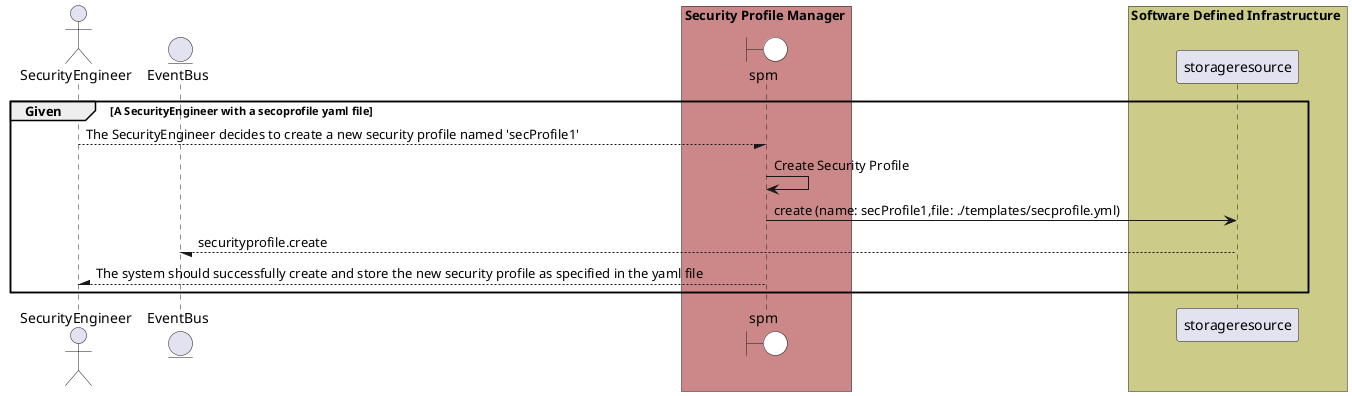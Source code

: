 @startuml


actor "SecurityEngineer"


entity EventBus

box Security Profile Manager #cc8888
    boundary spm #white
end box


box Software Defined Infrastructure #cccc88
            participant storageresource
    end box

group Given [A SecurityEngineer with a secoprofile yaml file]

"SecurityEngineer" --/ spm: The SecurityEngineer decides to create a new security profile named &#39;secProfile1&#39;
"spm" -> spm: Create Security Profile

    spm -> "storageresource": create (name: secProfile1,file: ./templates/secprofile.yml)

    "storageresource" --/ EventBus: securityprofile.create



"SecurityEngineer" /-- spm: The system should successfully create and store the new security profile as specified in the yaml file


end

@enduml

